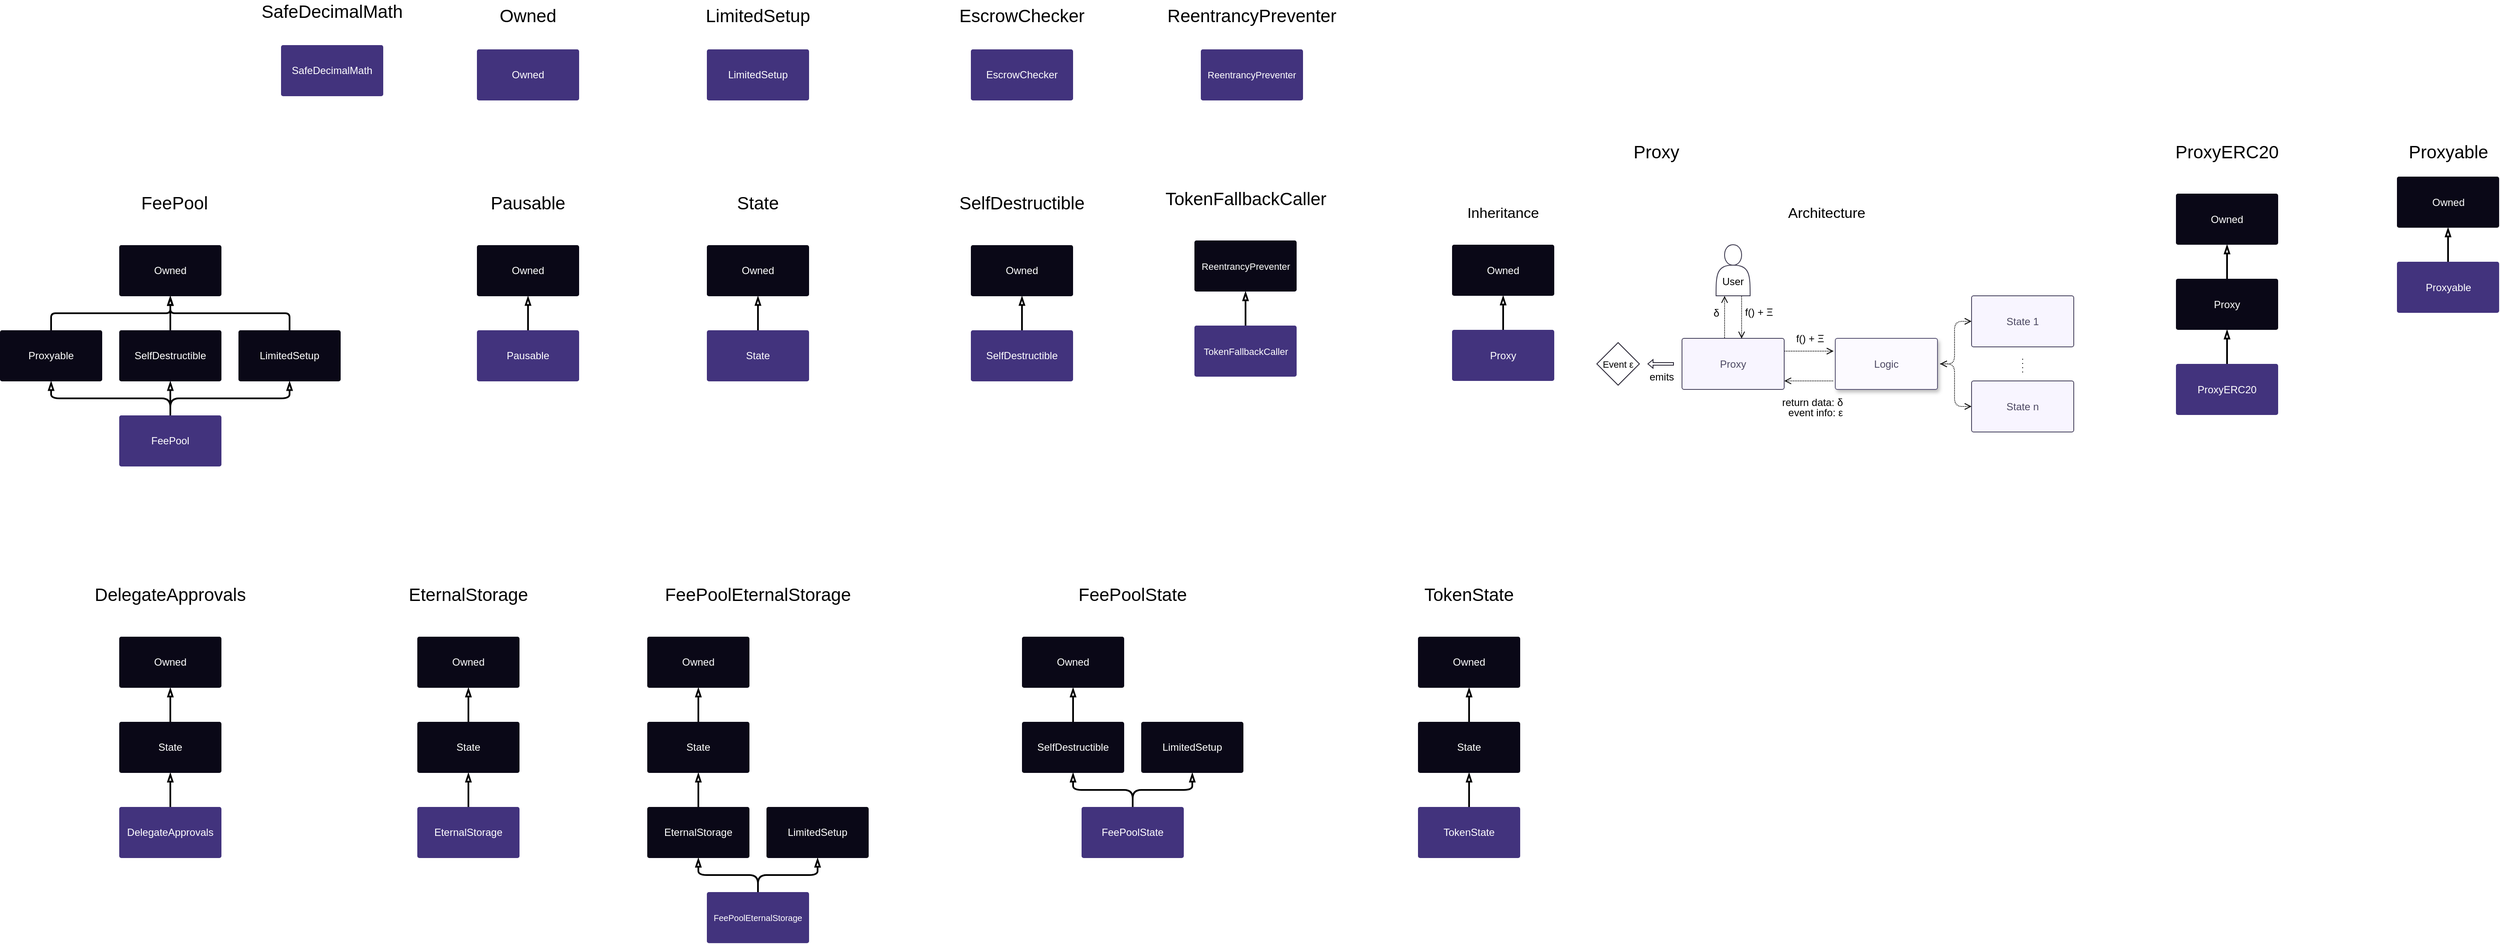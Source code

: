 <mxfile version="11.2.8" type="device" pages="1"><diagram id="GeBhjOawOfTG-TZ4o7KQ" name="Page-1"><mxGraphModel dx="1977" dy="2397" grid="1" gridSize="10" guides="1" tooltips="1" connect="1" arrows="1" fold="1" page="1" pageScale="1" pageWidth="850" pageHeight="1100" math="0" shadow="0"><root><mxCell id="0"/><mxCell id="1" parent="0"/><mxCell id="AA69jOeBU6M6I2S-nlwK-62" style="edgeStyle=orthogonalEdgeStyle;rounded=1;orthogonalLoop=1;jettySize=auto;html=1;exitX=0.5;exitY=0;exitDx=0;exitDy=0;entryX=0.5;entryY=1;entryDx=0;entryDy=0;endArrow=blockThin;endFill=0;strokeWidth=2;fontSize=21;" edge="1" parent="1" source="AA69jOeBU6M6I2S-nlwK-1" target="AA69jOeBU6M6I2S-nlwK-2"><mxGeometry relative="1" as="geometry"/></mxCell><mxCell id="AA69jOeBU6M6I2S-nlwK-63" style="edgeStyle=orthogonalEdgeStyle;rounded=1;orthogonalLoop=1;jettySize=auto;html=1;exitX=0.5;exitY=0;exitDx=0;exitDy=0;entryX=0.5;entryY=1;entryDx=0;entryDy=0;endArrow=blockThin;endFill=0;strokeWidth=2;fontSize=21;" edge="1" parent="1" source="AA69jOeBU6M6I2S-nlwK-1" target="AA69jOeBU6M6I2S-nlwK-5"><mxGeometry relative="1" as="geometry"/></mxCell><mxCell id="AA69jOeBU6M6I2S-nlwK-64" style="edgeStyle=orthogonalEdgeStyle;rounded=1;orthogonalLoop=1;jettySize=auto;html=1;exitX=0.5;exitY=0;exitDx=0;exitDy=0;entryX=0.5;entryY=1;entryDx=0;entryDy=0;endArrow=blockThin;endFill=0;strokeWidth=2;fontSize=21;" edge="1" parent="1" source="AA69jOeBU6M6I2S-nlwK-1" target="AA69jOeBU6M6I2S-nlwK-4"><mxGeometry relative="1" as="geometry"/></mxCell><mxCell id="AA69jOeBU6M6I2S-nlwK-1" value="&lt;font color=&quot;#FFFFFF&quot;&gt;FeePool&lt;/font&gt;" style="rounded=1;whiteSpace=wrap;html=1;fillColor=#42337D;strokeColor=none;arcSize=4;gradientColor=none;" vertex="1" parent="1"><mxGeometry x="180" y="320" width="120" height="60" as="geometry"/></mxCell><mxCell id="AA69jOeBU6M6I2S-nlwK-7" style="edgeStyle=orthogonalEdgeStyle;rounded=1;orthogonalLoop=1;jettySize=auto;html=1;exitX=0.5;exitY=0;exitDx=0;exitDy=0;entryX=0.5;entryY=1;entryDx=0;entryDy=0;strokeWidth=2;arcSize=10;endArrow=blockThin;endFill=0;" edge="1" parent="1" source="AA69jOeBU6M6I2S-nlwK-2" target="AA69jOeBU6M6I2S-nlwK-3"><mxGeometry relative="1" as="geometry"/></mxCell><UserObject label="&lt;font color=&quot;#FFFFFF&quot;&gt;SelfDestructible&lt;/font&gt;" link="SelfDestructible" id="AA69jOeBU6M6I2S-nlwK-2"><mxCell style="rounded=1;whiteSpace=wrap;html=1;fillColor=#0a0817;strokeColor=none;arcSize=4;" vertex="1" parent="1"><mxGeometry x="180" y="220" width="120" height="60" as="geometry"/></mxCell></UserObject><UserObject label="&lt;font color=&quot;#FFFFFF&quot;&gt;Owned&lt;/font&gt;" link="Owned" id="AA69jOeBU6M6I2S-nlwK-3"><mxCell style="rounded=1;whiteSpace=wrap;html=1;fillColor=#0a0817;strokeColor=none;arcSize=4;" vertex="1" parent="1"><mxGeometry x="180" y="120" width="120" height="60" as="geometry"/></mxCell></UserObject><mxCell id="AA69jOeBU6M6I2S-nlwK-9" style="edgeStyle=orthogonalEdgeStyle;rounded=1;orthogonalLoop=1;jettySize=auto;html=1;exitX=0.5;exitY=0;exitDx=0;exitDy=0;strokeWidth=2;arcSize=10;endArrow=blockThin;endFill=0;" edge="1" parent="1" source="AA69jOeBU6M6I2S-nlwK-4" target="AA69jOeBU6M6I2S-nlwK-3"><mxGeometry relative="1" as="geometry"/></mxCell><UserObject label="&lt;div&gt;&lt;font color=&quot;#FFFFFF&quot;&gt;LimitedSetup&lt;/font&gt;&lt;/div&gt;" link="LimitedSetup" id="AA69jOeBU6M6I2S-nlwK-4"><mxCell style="rounded=1;whiteSpace=wrap;html=1;fillColor=#0a0817;strokeColor=none;arcSize=4;" vertex="1" parent="1"><mxGeometry x="320" y="220" width="120" height="60" as="geometry"/></mxCell></UserObject><mxCell id="AA69jOeBU6M6I2S-nlwK-10" style="edgeStyle=orthogonalEdgeStyle;rounded=1;orthogonalLoop=1;jettySize=auto;html=1;exitX=0.5;exitY=0;exitDx=0;exitDy=0;strokeWidth=2;arcSize=10;endArrow=blockThin;endFill=0;" edge="1" parent="1" source="AA69jOeBU6M6I2S-nlwK-5" target="AA69jOeBU6M6I2S-nlwK-3"><mxGeometry relative="1" as="geometry"/></mxCell><UserObject label="&lt;font style=&quot;font-size: 12px&quot; color=&quot;#FFFFFF&quot;&gt;Proxyable&lt;/font&gt;" link="Proxyable" id="AA69jOeBU6M6I2S-nlwK-5"><mxCell style="rounded=1;whiteSpace=wrap;html=1;fillColor=#0a0817;strokeColor=none;arcSize=4;" vertex="1" parent="1"><mxGeometry x="40" y="220" width="120" height="60" as="geometry"/></mxCell></UserObject><mxCell id="AA69jOeBU6M6I2S-nlwK-16" value="Pausable" style="text;html=1;strokeColor=none;fillColor=none;align=center;verticalAlign=middle;whiteSpace=wrap;rounded=0;fontSize=21;" vertex="1" parent="1"><mxGeometry x="640" y="60" width="40" height="20" as="geometry"/></mxCell><mxCell id="AA69jOeBU6M6I2S-nlwK-17" value="FeePool" style="text;html=1;strokeColor=none;fillColor=none;align=center;verticalAlign=middle;whiteSpace=wrap;rounded=0;fontSize=21;" vertex="1" parent="1"><mxGeometry x="225" y="60" width="40" height="20" as="geometry"/></mxCell><mxCell id="AA69jOeBU6M6I2S-nlwK-18" style="edgeStyle=orthogonalEdgeStyle;rounded=1;orthogonalLoop=1;jettySize=auto;html=1;exitX=0.5;exitY=0;exitDx=0;exitDy=0;entryX=0.5;entryY=1;entryDx=0;entryDy=0;strokeWidth=2;arcSize=10;endArrow=blockThin;endFill=0;" edge="1" parent="1" source="AA69jOeBU6M6I2S-nlwK-19" target="AA69jOeBU6M6I2S-nlwK-20"><mxGeometry relative="1" as="geometry"/></mxCell><UserObject label="&lt;font color=&quot;#FFFFFF&quot;&gt;Pausable&lt;/font&gt;" id="AA69jOeBU6M6I2S-nlwK-19"><mxCell style="rounded=1;whiteSpace=wrap;html=1;fillColor=#42337D;strokeColor=none;arcSize=4;" vertex="1" parent="1"><mxGeometry x="600" y="220" width="120" height="60" as="geometry"/></mxCell></UserObject><UserObject label="&lt;font color=&quot;#FFFFFF&quot;&gt;Owned&lt;/font&gt;" link="Owned" id="AA69jOeBU6M6I2S-nlwK-20"><mxCell style="rounded=1;whiteSpace=wrap;html=1;fillColor=#0a0817;strokeColor=none;arcSize=4;" vertex="1" parent="1"><mxGeometry x="600" y="120" width="120" height="60" as="geometry"/></mxCell></UserObject><mxCell id="AA69jOeBU6M6I2S-nlwK-21" value="&lt;div&gt;SelfDestructible&lt;/div&gt;" style="text;html=1;strokeColor=none;fillColor=none;align=center;verticalAlign=middle;whiteSpace=wrap;rounded=0;fontSize=21;" vertex="1" parent="1"><mxGeometry x="1220" y="60" width="40" height="20" as="geometry"/></mxCell><mxCell id="AA69jOeBU6M6I2S-nlwK-73" style="edgeStyle=orthogonalEdgeStyle;rounded=1;orthogonalLoop=1;jettySize=auto;html=1;exitX=0.5;exitY=0;exitDx=0;exitDy=0;endArrow=blockThin;endFill=0;strokeWidth=2;fontSize=21;" edge="1" parent="1" source="AA69jOeBU6M6I2S-nlwK-32" target="AA69jOeBU6M6I2S-nlwK-35"><mxGeometry relative="1" as="geometry"/></mxCell><mxCell id="AA69jOeBU6M6I2S-nlwK-32" value="&lt;font color=&quot;#FFFFFF&quot;&gt;SelfDestructible&lt;/font&gt;" style="rounded=1;whiteSpace=wrap;html=1;fillColor=#42337D;strokeColor=none;arcSize=4;gradientColor=none;" vertex="1" parent="1"><mxGeometry x="1180" y="220" width="120" height="60" as="geometry"/></mxCell><UserObject label="&lt;font color=&quot;#FFFFFF&quot;&gt;Owned&lt;/font&gt;" link="Owned" id="AA69jOeBU6M6I2S-nlwK-35"><mxCell style="rounded=1;whiteSpace=wrap;html=1;fillColor=#0a0817;strokeColor=none;arcSize=4;" vertex="1" parent="1"><mxGeometry x="1180" y="120" width="120" height="60" as="geometry"/></mxCell></UserObject><mxCell id="AA69jOeBU6M6I2S-nlwK-36" style="edgeStyle=orthogonalEdgeStyle;rounded=1;orthogonalLoop=1;jettySize=auto;html=1;exitX=0.5;exitY=0;exitDx=0;exitDy=0;entryX=0.5;entryY=1;entryDx=0;entryDy=0;strokeWidth=2;arcSize=10;endArrow=blockThin;endFill=0;" edge="1" parent="1" source="AA69jOeBU6M6I2S-nlwK-37" target="AA69jOeBU6M6I2S-nlwK-38"><mxGeometry relative="1" as="geometry"/></mxCell><mxCell id="AA69jOeBU6M6I2S-nlwK-37" value="&lt;font color=&quot;#FFFFFF&quot;&gt;State&lt;/font&gt;" style="rounded=1;whiteSpace=wrap;html=1;fillColor=#42337D;strokeColor=none;arcSize=4;gradientColor=none;" vertex="1" parent="1"><mxGeometry x="870" y="220" width="120" height="60" as="geometry"/></mxCell><UserObject label="&lt;font color=&quot;#FFFFFF&quot;&gt;Owned&lt;/font&gt;" link="Owned" id="AA69jOeBU6M6I2S-nlwK-38"><mxCell style="rounded=1;whiteSpace=wrap;html=1;fillColor=#0a0817;strokeColor=none;arcSize=4;" vertex="1" parent="1"><mxGeometry x="870" y="120" width="120" height="60" as="geometry"/></mxCell></UserObject><mxCell id="AA69jOeBU6M6I2S-nlwK-39" value="State" style="text;html=1;strokeColor=none;fillColor=none;align=center;verticalAlign=middle;whiteSpace=wrap;rounded=0;fontSize=21;" vertex="1" parent="1"><mxGeometry x="910" y="60" width="40" height="20" as="geometry"/></mxCell><mxCell id="AA69jOeBU6M6I2S-nlwK-41" style="edgeStyle=orthogonalEdgeStyle;rounded=1;orthogonalLoop=1;jettySize=auto;html=1;exitX=0.5;exitY=0;exitDx=0;exitDy=0;entryX=0.5;entryY=1;entryDx=0;entryDy=0;strokeWidth=2;arcSize=10;endArrow=blockThin;endFill=0;" edge="1" parent="1" source="AA69jOeBU6M6I2S-nlwK-42" target="AA69jOeBU6M6I2S-nlwK-43"><mxGeometry relative="1" as="geometry"/></mxCell><UserObject label="&lt;font color=&quot;#FFFFFF&quot;&gt;DelegateApprovals&lt;/font&gt;" id="AA69jOeBU6M6I2S-nlwK-42"><mxCell style="rounded=1;whiteSpace=wrap;html=1;fillColor=#42337D;strokeColor=none;arcSize=4;gradientColor=none;" vertex="1" parent="1"><mxGeometry x="180" y="780" width="120" height="60" as="geometry"/></mxCell></UserObject><mxCell id="AA69jOeBU6M6I2S-nlwK-46" style="edgeStyle=orthogonalEdgeStyle;rounded=1;orthogonalLoop=1;jettySize=auto;html=1;exitX=0.5;exitY=0;exitDx=0;exitDy=0;entryX=0.5;entryY=1;entryDx=0;entryDy=0;endArrow=blockThin;endFill=0;strokeWidth=2;fontSize=21;" edge="1" parent="1" source="AA69jOeBU6M6I2S-nlwK-43" target="AA69jOeBU6M6I2S-nlwK-45"><mxGeometry relative="1" as="geometry"/></mxCell><UserObject label="&lt;font color=&quot;#FFFFFF&quot;&gt;State&lt;/font&gt;" link="State" id="AA69jOeBU6M6I2S-nlwK-43"><mxCell style="rounded=1;whiteSpace=wrap;html=1;fillColor=#0a0817;strokeColor=none;arcSize=4;" vertex="1" parent="1"><mxGeometry x="180" y="680" width="120" height="60" as="geometry"/></mxCell></UserObject><mxCell id="AA69jOeBU6M6I2S-nlwK-44" value="DelegateApprovals" style="text;html=1;strokeColor=none;fillColor=none;align=center;verticalAlign=middle;whiteSpace=wrap;rounded=0;fontSize=21;" vertex="1" parent="1"><mxGeometry x="220" y="520" width="40" height="20" as="geometry"/></mxCell><UserObject label="&lt;font color=&quot;#FFFFFF&quot;&gt;Owned&lt;/font&gt;" link="Owned" id="AA69jOeBU6M6I2S-nlwK-45"><mxCell style="rounded=1;whiteSpace=wrap;html=1;fillColor=#0a0817;strokeColor=none;arcSize=4;" vertex="1" parent="1"><mxGeometry x="180" y="580" width="120" height="60" as="geometry"/></mxCell></UserObject><mxCell id="AA69jOeBU6M6I2S-nlwK-47" style="edgeStyle=orthogonalEdgeStyle;rounded=1;orthogonalLoop=1;jettySize=auto;html=1;exitX=0.5;exitY=0;exitDx=0;exitDy=0;entryX=0.5;entryY=1;entryDx=0;entryDy=0;strokeWidth=2;arcSize=10;endArrow=blockThin;endFill=0;" edge="1" parent="1" source="AA69jOeBU6M6I2S-nlwK-48" target="AA69jOeBU6M6I2S-nlwK-50"><mxGeometry relative="1" as="geometry"/></mxCell><UserObject label="&lt;font color=&quot;#FFFFFF&quot;&gt;EternalStorage&lt;/font&gt;" id="AA69jOeBU6M6I2S-nlwK-48"><mxCell style="rounded=1;whiteSpace=wrap;html=1;fillColor=#42337D;strokeColor=none;arcSize=4;gradientColor=none;" vertex="1" parent="1"><mxGeometry x="530" y="780" width="120" height="60" as="geometry"/></mxCell></UserObject><mxCell id="AA69jOeBU6M6I2S-nlwK-49" style="edgeStyle=orthogonalEdgeStyle;rounded=1;orthogonalLoop=1;jettySize=auto;html=1;exitX=0.5;exitY=0;exitDx=0;exitDy=0;entryX=0.5;entryY=1;entryDx=0;entryDy=0;endArrow=blockThin;endFill=0;strokeWidth=2;fontSize=21;" edge="1" parent="1" source="AA69jOeBU6M6I2S-nlwK-50" target="AA69jOeBU6M6I2S-nlwK-52"><mxGeometry relative="1" as="geometry"/></mxCell><UserObject label="&lt;font color=&quot;#FFFFFF&quot;&gt;State&lt;/font&gt;" link="State" id="AA69jOeBU6M6I2S-nlwK-50"><mxCell style="rounded=1;whiteSpace=wrap;html=1;fillColor=#0a0817;strokeColor=none;arcSize=4;" vertex="1" parent="1"><mxGeometry x="530" y="680" width="120" height="60" as="geometry"/></mxCell></UserObject><mxCell id="AA69jOeBU6M6I2S-nlwK-51" value="EternalStorage" style="text;html=1;strokeColor=none;fillColor=none;align=center;verticalAlign=middle;whiteSpace=wrap;rounded=0;fontSize=21;" vertex="1" parent="1"><mxGeometry x="570" y="520" width="40" height="20" as="geometry"/></mxCell><UserObject label="&lt;font color=&quot;#FFFFFF&quot;&gt;Owned&lt;/font&gt;" link="Owned" id="AA69jOeBU6M6I2S-nlwK-52"><mxCell style="rounded=1;whiteSpace=wrap;html=1;fillColor=#0a0817;strokeColor=none;arcSize=4;" vertex="1" parent="1"><mxGeometry x="530" y="580" width="120" height="60" as="geometry"/></mxCell></UserObject><mxCell id="AA69jOeBU6M6I2S-nlwK-53" style="edgeStyle=orthogonalEdgeStyle;rounded=1;orthogonalLoop=1;jettySize=auto;html=1;exitX=0.5;exitY=0;exitDx=0;exitDy=0;entryX=0.5;entryY=1;entryDx=0;entryDy=0;strokeWidth=2;arcSize=10;endArrow=blockThin;endFill=0;" edge="1" parent="1" source="AA69jOeBU6M6I2S-nlwK-54" target="AA69jOeBU6M6I2S-nlwK-56"><mxGeometry relative="1" as="geometry"/></mxCell><UserObject label="&lt;font color=&quot;#FFFFFF&quot;&gt;EternalStorage&lt;/font&gt;" link="EternalStorage" id="AA69jOeBU6M6I2S-nlwK-54"><mxCell style="rounded=1;whiteSpace=wrap;html=1;fillColor=#0A0817;strokeColor=none;arcSize=4;gradientColor=none;" vertex="1" parent="1"><mxGeometry x="800" y="780" width="120" height="60" as="geometry"/></mxCell></UserObject><mxCell id="AA69jOeBU6M6I2S-nlwK-55" style="edgeStyle=orthogonalEdgeStyle;rounded=1;orthogonalLoop=1;jettySize=auto;html=1;exitX=0.5;exitY=0;exitDx=0;exitDy=0;entryX=0.5;entryY=1;entryDx=0;entryDy=0;endArrow=blockThin;endFill=0;strokeWidth=2;fontSize=21;" edge="1" parent="1" source="AA69jOeBU6M6I2S-nlwK-56" target="AA69jOeBU6M6I2S-nlwK-58"><mxGeometry relative="1" as="geometry"/></mxCell><UserObject label="&lt;font color=&quot;#FFFFFF&quot;&gt;State&lt;/font&gt;" link="State" id="AA69jOeBU6M6I2S-nlwK-56"><mxCell style="rounded=1;whiteSpace=wrap;html=1;fillColor=#0a0817;strokeColor=none;arcSize=4;" vertex="1" parent="1"><mxGeometry x="800" y="680" width="120" height="60" as="geometry"/></mxCell></UserObject><mxCell id="AA69jOeBU6M6I2S-nlwK-57" value="&lt;div&gt;FeePoolEternalStorage&lt;/div&gt;" style="text;html=1;strokeColor=none;fillColor=none;align=center;verticalAlign=middle;whiteSpace=wrap;rounded=0;fontSize=21;" vertex="1" parent="1"><mxGeometry x="910" y="520" width="40" height="20" as="geometry"/></mxCell><UserObject label="&lt;font color=&quot;#FFFFFF&quot;&gt;Owned&lt;/font&gt;" link="Owned" id="AA69jOeBU6M6I2S-nlwK-58"><mxCell style="rounded=1;whiteSpace=wrap;html=1;fillColor=#0a0817;strokeColor=none;arcSize=4;" vertex="1" parent="1"><mxGeometry x="800" y="580" width="120" height="60" as="geometry"/></mxCell></UserObject><mxCell id="AA69jOeBU6M6I2S-nlwK-67" style="edgeStyle=orthogonalEdgeStyle;rounded=1;orthogonalLoop=1;jettySize=auto;html=1;exitX=0.5;exitY=0;exitDx=0;exitDy=0;entryX=0.5;entryY=1;entryDx=0;entryDy=0;endArrow=blockThin;endFill=0;strokeWidth=2;fontSize=21;" edge="1" parent="1" source="AA69jOeBU6M6I2S-nlwK-59" target="AA69jOeBU6M6I2S-nlwK-54"><mxGeometry relative="1" as="geometry"/></mxCell><mxCell id="AA69jOeBU6M6I2S-nlwK-68" style="edgeStyle=orthogonalEdgeStyle;rounded=1;orthogonalLoop=1;jettySize=auto;html=1;exitX=0.5;exitY=0;exitDx=0;exitDy=0;endArrow=blockThin;endFill=0;strokeWidth=2;fontSize=21;" edge="1" parent="1" source="AA69jOeBU6M6I2S-nlwK-59" target="AA69jOeBU6M6I2S-nlwK-61"><mxGeometry relative="1" as="geometry"/></mxCell><UserObject label="&lt;font style=&quot;font-size: 10px&quot; color=&quot;#FFFFFF&quot;&gt;FeePoolEternalStorage&lt;/font&gt;" id="AA69jOeBU6M6I2S-nlwK-59"><mxCell style="rounded=1;whiteSpace=wrap;html=1;fillColor=#42337D;strokeColor=none;arcSize=4;gradientColor=none;" vertex="1" parent="1"><mxGeometry x="870" y="880" width="120" height="60" as="geometry"/></mxCell></UserObject><UserObject label="&lt;font color=&quot;#FFFFFF&quot;&gt;LimitedSetup&lt;/font&gt;" link="LimitedSetup" id="AA69jOeBU6M6I2S-nlwK-61"><mxCell style="rounded=1;whiteSpace=wrap;html=1;fillColor=#0A0817;strokeColor=none;arcSize=4;gradientColor=none;" vertex="1" parent="1"><mxGeometry x="940" y="780" width="120" height="60" as="geometry"/></mxCell></UserObject><UserObject label="&lt;font color=&quot;#FFFFFF&quot;&gt;Owned&lt;/font&gt;" id="AA69jOeBU6M6I2S-nlwK-69"><mxCell style="rounded=1;whiteSpace=wrap;html=1;fillColor=#42337D;strokeColor=none;arcSize=4;" vertex="1" parent="1"><mxGeometry x="600" y="-110" width="120" height="60" as="geometry"/></mxCell></UserObject><mxCell id="AA69jOeBU6M6I2S-nlwK-70" value="Owned" style="text;html=1;strokeColor=none;fillColor=none;align=center;verticalAlign=middle;whiteSpace=wrap;rounded=0;fontSize=21;" vertex="1" parent="1"><mxGeometry x="640" y="-160" width="40" height="20" as="geometry"/></mxCell><UserObject label="&lt;font color=&quot;#FFFFFF&quot;&gt;LimitedSetup&lt;/font&gt;" id="AA69jOeBU6M6I2S-nlwK-71"><mxCell style="rounded=1;whiteSpace=wrap;html=1;fillColor=#42337D;strokeColor=none;arcSize=4;" vertex="1" parent="1"><mxGeometry x="870" y="-110" width="120" height="60" as="geometry"/></mxCell></UserObject><mxCell id="AA69jOeBU6M6I2S-nlwK-72" value="LimitedSetup" style="text;html=1;strokeColor=none;fillColor=none;align=center;verticalAlign=middle;whiteSpace=wrap;rounded=0;fontSize=21;" vertex="1" parent="1"><mxGeometry x="910" y="-160" width="40" height="20" as="geometry"/></mxCell><mxCell id="AA69jOeBU6M6I2S-nlwK-74" style="edgeStyle=orthogonalEdgeStyle;rounded=1;orthogonalLoop=1;jettySize=auto;html=1;exitX=0.5;exitY=0;exitDx=0;exitDy=0;entryX=0.5;entryY=1;entryDx=0;entryDy=0;strokeWidth=2;arcSize=10;endArrow=blockThin;endFill=0;" edge="1" parent="1" source="AA69jOeBU6M6I2S-nlwK-75" target="AA69jOeBU6M6I2S-nlwK-77"><mxGeometry relative="1" as="geometry"/></mxCell><UserObject label="&lt;font color=&quot;#FFFFFF&quot;&gt;SelfDestructible&lt;/font&gt;" link="SelfDestructible" id="AA69jOeBU6M6I2S-nlwK-75"><mxCell style="rounded=1;whiteSpace=wrap;html=1;fillColor=#0A0817;strokeColor=none;arcSize=4;gradientColor=none;" vertex="1" parent="1"><mxGeometry x="1240" y="680" width="120" height="60" as="geometry"/></mxCell></UserObject><UserObject label="&lt;font color=&quot;#FFFFFF&quot;&gt;Owned&lt;/font&gt;" link="Owned" id="AA69jOeBU6M6I2S-nlwK-77"><mxCell style="rounded=1;whiteSpace=wrap;html=1;fillColor=#0a0817;strokeColor=none;arcSize=4;" vertex="1" parent="1"><mxGeometry x="1240" y="580" width="120" height="60" as="geometry"/></mxCell></UserObject><mxCell id="AA69jOeBU6M6I2S-nlwK-79" style="edgeStyle=orthogonalEdgeStyle;rounded=1;orthogonalLoop=1;jettySize=auto;html=1;exitX=0.5;exitY=0;exitDx=0;exitDy=0;entryX=0.5;entryY=1;entryDx=0;entryDy=0;endArrow=blockThin;endFill=0;strokeWidth=2;fontSize=21;" edge="1" parent="1" source="AA69jOeBU6M6I2S-nlwK-81" target="AA69jOeBU6M6I2S-nlwK-75"><mxGeometry relative="1" as="geometry"/></mxCell><mxCell id="AA69jOeBU6M6I2S-nlwK-80" style="edgeStyle=orthogonalEdgeStyle;rounded=1;orthogonalLoop=1;jettySize=auto;html=1;exitX=0.5;exitY=0;exitDx=0;exitDy=0;endArrow=blockThin;endFill=0;strokeWidth=2;fontSize=21;" edge="1" parent="1" source="AA69jOeBU6M6I2S-nlwK-81" target="AA69jOeBU6M6I2S-nlwK-82"><mxGeometry relative="1" as="geometry"/></mxCell><UserObject label="&lt;font style=&quot;font-size: 12px&quot; color=&quot;#FFFFFF&quot;&gt;FeePoolState&lt;/font&gt;" id="AA69jOeBU6M6I2S-nlwK-81"><mxCell style="rounded=1;whiteSpace=wrap;html=1;fillColor=#42337D;strokeColor=none;arcSize=4;gradientColor=none;" vertex="1" parent="1"><mxGeometry x="1310" y="780" width="120" height="60" as="geometry"/></mxCell></UserObject><UserObject label="&lt;font color=&quot;#FFFFFF&quot;&gt;LimitedSetup&lt;/font&gt;" link="LimitedSetup" id="AA69jOeBU6M6I2S-nlwK-82"><mxCell style="rounded=1;whiteSpace=wrap;html=1;fillColor=#0A0817;strokeColor=none;arcSize=4;gradientColor=none;" vertex="1" parent="1"><mxGeometry x="1380" y="680" width="120" height="60" as="geometry"/></mxCell></UserObject><mxCell id="AA69jOeBU6M6I2S-nlwK-83" value="&lt;div&gt;FeePoolState&lt;/div&gt;" style="text;html=1;strokeColor=none;fillColor=none;align=center;verticalAlign=middle;whiteSpace=wrap;rounded=0;fontSize=21;" vertex="1" parent="1"><mxGeometry x="1350" y="520" width="40" height="20" as="geometry"/></mxCell><mxCell id="AA69jOeBU6M6I2S-nlwK-88" value="Proxy" style="text;html=1;strokeColor=none;fillColor=none;align=center;verticalAlign=middle;whiteSpace=wrap;rounded=0;fontSize=21;" vertex="1" parent="1"><mxGeometry x="1965" y="-0.5" width="40" height="20" as="geometry"/></mxCell><mxCell id="AA69jOeBU6M6I2S-nlwK-89" style="edgeStyle=orthogonalEdgeStyle;rounded=1;orthogonalLoop=1;jettySize=auto;html=1;exitX=0.5;exitY=0;exitDx=0;exitDy=0;endArrow=blockThin;endFill=0;strokeWidth=2;fontSize=21;" edge="1" parent="1" source="AA69jOeBU6M6I2S-nlwK-90" target="AA69jOeBU6M6I2S-nlwK-91"><mxGeometry relative="1" as="geometry"/></mxCell><mxCell id="AA69jOeBU6M6I2S-nlwK-90" value="&lt;font color=&quot;#FFFFFF&quot;&gt;Proxy&lt;/font&gt;" style="rounded=1;whiteSpace=wrap;html=1;fillColor=#42337D;strokeColor=none;arcSize=4;gradientColor=none;" vertex="1" parent="1"><mxGeometry x="1745" y="219.5" width="120" height="60" as="geometry"/></mxCell><UserObject label="&lt;font color=&quot;#FFFFFF&quot;&gt;Owned&lt;/font&gt;" link="Owned" id="AA69jOeBU6M6I2S-nlwK-91"><mxCell style="rounded=1;whiteSpace=wrap;html=1;fillColor=#0a0817;strokeColor=none;arcSize=4;" vertex="1" parent="1"><mxGeometry x="1745" y="119.5" width="120" height="60" as="geometry"/></mxCell></UserObject><mxCell id="AA69jOeBU6M6I2S-nlwK-92" value="&lt;font style=&quot;font-size: 17px&quot;&gt;Inheritance&lt;/font&gt;" style="text;html=1;strokeColor=none;fillColor=none;align=center;verticalAlign=middle;whiteSpace=wrap;rounded=0;fontSize=21;" vertex="1" parent="1"><mxGeometry x="1785" y="69.5" width="40" height="20" as="geometry"/></mxCell><mxCell id="AA69jOeBU6M6I2S-nlwK-93" value="&lt;font style=&quot;font-size: 17px&quot;&gt;Architecture&lt;/font&gt;" style="text;html=1;strokeColor=none;fillColor=none;align=center;verticalAlign=middle;whiteSpace=wrap;rounded=0;fontSize=21;" vertex="1" parent="1"><mxGeometry x="2165" y="69.5" width="40" height="20" as="geometry"/></mxCell><mxCell id="AA69jOeBU6M6I2S-nlwK-123" style="edgeStyle=orthogonalEdgeStyle;rounded=1;orthogonalLoop=1;jettySize=auto;html=1;exitX=1;exitY=0.25;exitDx=0;exitDy=0;dashed=1;dashPattern=1 1;startArrow=none;startFill=0;endArrow=open;endFill=0;strokeWidth=1;fontSize=21;" edge="1" parent="1" source="AA69jOeBU6M6I2S-nlwK-96"><mxGeometry relative="1" as="geometry"><mxPoint x="2193" y="244.5" as="targetPoint"/><mxPoint x="2136.968" y="244.5" as="sourcePoint"/></mxGeometry></mxCell><mxCell id="AA69jOeBU6M6I2S-nlwK-128" value="&lt;font style=&quot;font-size: 12px&quot;&gt;f() + &lt;/font&gt;&lt;font style=&quot;font-size: 12px&quot;&gt;Ξ&lt;/font&gt;" style="text;html=1;resizable=0;points=[];align=center;verticalAlign=middle;labelBackgroundColor=#ffffff;fontSize=12;" vertex="1" connectable="0" parent="AA69jOeBU6M6I2S-nlwK-123"><mxGeometry x="0.228" y="-1" relative="1" as="geometry"><mxPoint x="-5.5" y="-16" as="offset"/></mxGeometry></mxCell><mxCell id="AA69jOeBU6M6I2S-nlwK-96" value="&lt;font color=&quot;#4D4963&quot;&gt;Proxy&lt;/font&gt;" style="rounded=1;whiteSpace=wrap;html=1;fillColor=#F8F5FF;strokeColor=#4D4963;arcSize=4;gradientColor=none;strokeWidth=1;" vertex="1" parent="1"><mxGeometry x="2015" y="229.5" width="120" height="60" as="geometry"/></mxCell><mxCell id="AA69jOeBU6M6I2S-nlwK-104" style="edgeStyle=orthogonalEdgeStyle;rounded=1;orthogonalLoop=1;jettySize=auto;html=1;exitX=1;exitY=0.5;exitDx=0;exitDy=0;entryX=0;entryY=0.5;entryDx=0;entryDy=0;dashed=1;startArrow=open;startFill=0;endArrow=open;endFill=0;strokeWidth=1;fontSize=21;dashPattern=1 1;" edge="1" parent="1" source="AA69jOeBU6M6I2S-nlwK-101" target="AA69jOeBU6M6I2S-nlwK-102"><mxGeometry relative="1" as="geometry"/></mxCell><mxCell id="AA69jOeBU6M6I2S-nlwK-114" style="edgeStyle=orthogonalEdgeStyle;rounded=1;orthogonalLoop=1;jettySize=auto;html=1;exitX=1;exitY=0.5;exitDx=0;exitDy=0;entryX=0;entryY=0.5;entryDx=0;entryDy=0;dashed=1;startArrow=none;startFill=0;endArrow=open;endFill=0;strokeWidth=1;fontSize=21;dashPattern=1 1;" edge="1" parent="1" source="AA69jOeBU6M6I2S-nlwK-101" target="AA69jOeBU6M6I2S-nlwK-113"><mxGeometry relative="1" as="geometry"/></mxCell><mxCell id="AA69jOeBU6M6I2S-nlwK-101" value="&lt;font color=&quot;#4D4963&quot;&gt;Logic&lt;br&gt;&lt;/font&gt;" style="rounded=1;whiteSpace=wrap;html=1;fillColor=#FCFAFF;strokeColor=#5D5878;arcSize=4;gradientColor=none;strokeWidth=1;glass=0;shadow=1;comic=0;perimeterSpacing=3;" vertex="1" parent="1"><mxGeometry x="2195" y="229.5" width="120" height="60" as="geometry"/></mxCell><mxCell id="AA69jOeBU6M6I2S-nlwK-102" value="&lt;font color=&quot;#4D4963&quot;&gt;State 1&lt;br&gt;&lt;/font&gt;" style="rounded=1;whiteSpace=wrap;html=1;fillColor=#F8F5FF;strokeColor=#4D4963;arcSize=4;gradientColor=none;strokeWidth=1;" vertex="1" parent="1"><mxGeometry x="2355" y="179.5" width="120" height="60" as="geometry"/></mxCell><mxCell id="AA69jOeBU6M6I2S-nlwK-112" style="edgeStyle=orthogonalEdgeStyle;rounded=1;orthogonalLoop=1;jettySize=auto;html=1;exitX=0.5;exitY=1;exitDx=0;exitDy=0;entryX=0.5;entryY=0;entryDx=0;entryDy=0;startArrow=none;startFill=0;endArrow=open;endFill=0;strokeWidth=1;fontSize=21;dashed=1;dashPattern=1 1;" edge="1" parent="1"><mxGeometry relative="1" as="geometry"><mxPoint x="2085" y="179.7" as="sourcePoint"/><mxPoint x="2085" y="229.7" as="targetPoint"/></mxGeometry></mxCell><mxCell id="AA69jOeBU6M6I2S-nlwK-126" value="&lt;font style=&quot;font-size: 12px&quot;&gt;f()&lt;/font&gt; + Ξ " style="text;html=1;resizable=0;points=[];align=center;verticalAlign=middle;labelBackgroundColor=#ffffff;fontSize=12;" vertex="1" connectable="0" parent="AA69jOeBU6M6I2S-nlwK-112"><mxGeometry x="0.04" y="1" relative="1" as="geometry"><mxPoint x="19" y="-6.5" as="offset"/></mxGeometry></mxCell><mxCell id="AA69jOeBU6M6I2S-nlwK-110" value="&lt;div&gt;&lt;br&gt;&lt;/div&gt;&lt;div style=&quot;font-size: 12px&quot;&gt;User&lt;br&gt;&lt;/div&gt;" style="shape=actor;whiteSpace=wrap;html=1;strokeColor=#3D3A4F;strokeWidth=1;fillColor=#FFFFFF;gradientColor=none;fontSize=21;" vertex="1" parent="1"><mxGeometry x="2055" y="119.5" width="40" height="60" as="geometry"/></mxCell><mxCell id="AA69jOeBU6M6I2S-nlwK-113" value="&lt;font color=&quot;#4D4963&quot;&gt;State n&lt;/font&gt;" style="rounded=1;whiteSpace=wrap;html=1;fillColor=#F8F5FF;strokeColor=#4D4963;arcSize=4;gradientColor=none;strokeWidth=1;" vertex="1" parent="1"><mxGeometry x="2355" y="279.5" width="120" height="60" as="geometry"/></mxCell><mxCell id="AA69jOeBU6M6I2S-nlwK-115" value="" style="endArrow=none;dashed=1;html=1;dashPattern=1 4;strokeWidth=1;fontSize=21;" edge="1" parent="1"><mxGeometry width="50" height="50" relative="1" as="geometry"><mxPoint x="2415" y="269.5" as="sourcePoint"/><mxPoint x="2415" y="249.5" as="targetPoint"/></mxGeometry></mxCell><mxCell id="AA69jOeBU6M6I2S-nlwK-125" style="edgeStyle=orthogonalEdgeStyle;rounded=1;orthogonalLoop=1;jettySize=auto;html=1;exitX=1.001;exitY=0.833;exitDx=0;exitDy=0;dashed=1;dashPattern=1 1;startArrow=open;startFill=0;endArrow=none;endFill=0;strokeWidth=1;fontSize=21;exitPerimeter=0;" edge="1" parent="1" source="AA69jOeBU6M6I2S-nlwK-96"><mxGeometry relative="1" as="geometry"><mxPoint x="2193" y="279.5" as="targetPoint"/><mxPoint x="2136.968" y="279.5" as="sourcePoint"/></mxGeometry></mxCell><mxCell id="AA69jOeBU6M6I2S-nlwK-132" value="&lt;p style=&quot;line-height: 60%; font-size: 12px;&quot; align=&quot;right&quot;&gt;&lt;font style=&quot;font-size: 12px;&quot;&gt;&lt;span style=&quot;font-size: 12px;&quot;&gt;&lt;font style=&quot;font-size: 12px;&quot;&gt;return data: &lt;span style=&quot;font-size: 12px;&quot; lang=&quot;el&quot;&gt;δ&lt;/span&gt;&lt;/font&gt;&lt;/span&gt;&lt;span style=&quot;font-size: 12px;&quot;&gt;&lt;font style=&quot;font-size: 12px;&quot;&gt;&lt;span style=&quot;line-height: 100%; font-size: 12px;&quot; lang=&quot;el&quot;&gt;&lt;br style=&quot;font-size: 12px;&quot;&gt;event info: &lt;/span&gt;&lt;span title=&quot;Greek language text&quot; style=&quot;font-size: 12px;&quot; lang=&quot;el&quot;&gt;ε&lt;/span&gt;&lt;/font&gt;&lt;/span&gt;&lt;span style=&quot;font-size: 12px;&quot;&gt;&lt;font style=&quot;font-size: 12px;&quot;&gt;&lt;span style=&quot;font-size: 12px;&quot; lang=&quot;el&quot;&gt;&lt;/span&gt;&lt;/font&gt;&lt;/span&gt;&lt;/font&gt;&lt;/p&gt;&lt;div style=&quot;font-size: 12px;&quot; align=&quot;right&quot;&gt;&lt;font style=&quot;font-size: 12px;&quot;&gt;&lt;span style=&quot;font-size: 12px;&quot;&gt;&lt;/span&gt;&lt;/font&gt;&lt;/div&gt;&lt;div style=&quot;font-size: 12px;&quot; align=&quot;right&quot;&gt;&lt;font style=&quot;font-size: 12px;&quot;&gt;&lt;span style=&quot;font-size: 12px;&quot;&gt;&lt;font style=&quot;font-size: 12px;&quot;&gt;&lt;span style=&quot;font-size: 12px;&quot; lang=&quot;el&quot;&gt;&lt;/span&gt;&lt;/font&gt;&lt;/span&gt;&lt;/font&gt;&lt;/div&gt;&lt;p style=&quot;font-size: 12px;&quot; align=&quot;right&quot;&gt;&lt;/p&gt;" style="text;html=1;resizable=0;points=[];align=right;verticalAlign=middle;labelBackgroundColor=none;fontSize=12;" vertex="1" connectable="0" parent="AA69jOeBU6M6I2S-nlwK-125"><mxGeometry x="0.069" relative="1" as="geometry"><mxPoint x="39" y="30" as="offset"/></mxGeometry></mxCell><mxCell id="AA69jOeBU6M6I2S-nlwK-129" style="edgeStyle=orthogonalEdgeStyle;rounded=1;orthogonalLoop=1;jettySize=auto;html=1;exitX=0.5;exitY=1;exitDx=0;exitDy=0;entryX=0.5;entryY=0;entryDx=0;entryDy=0;startArrow=open;startFill=0;endArrow=none;endFill=0;strokeWidth=1;fontSize=21;dashed=1;dashPattern=1 1;" edge="1" parent="1"><mxGeometry relative="1" as="geometry"><mxPoint x="2065" y="179.7" as="sourcePoint"/><mxPoint x="2065" y="229.7" as="targetPoint"/></mxGeometry></mxCell><mxCell id="AA69jOeBU6M6I2S-nlwK-131" value="&lt;font style=&quot;font-size: 12px&quot;&gt;&lt;span lang=&quot;el&quot;&gt;δ&lt;/span&gt;&lt;/font&gt;" style="text;html=1;resizable=0;points=[];align=center;verticalAlign=middle;labelBackgroundColor=#ffffff;fontSize=12;" vertex="1" connectable="0" parent="AA69jOeBU6M6I2S-nlwK-129"><mxGeometry x="-0.088" y="1" relative="1" as="geometry"><mxPoint x="-11" y="-3" as="offset"/></mxGeometry></mxCell><mxCell id="AA69jOeBU6M6I2S-nlwK-133" value="&lt;font style=&quot;font-size: 11px&quot;&gt;Event &lt;font style=&quot;font-size: 11px&quot;&gt;&lt;span&gt;&lt;font style=&quot;font-size: 11px&quot;&gt;&lt;span title=&quot;Greek language text&quot; lang=&quot;el&quot;&gt;ε&lt;/span&gt;&lt;/font&gt;&lt;/span&gt;&lt;/font&gt;&lt;/font&gt;" style="rhombus;whiteSpace=wrap;html=1;shadow=0;glass=0;comic=0;labelBackgroundColor=none;strokeColor=#2A2736;strokeWidth=1;fillColor=#FFFFFF;gradientColor=none;fontSize=12;rounded=0;" vertex="1" parent="1"><mxGeometry x="1915" y="234.5" width="50" height="50" as="geometry"/></mxCell><mxCell id="AA69jOeBU6M6I2S-nlwK-135" value="" style="shape=singleArrow;direction=west;whiteSpace=wrap;html=1;rounded=0;shadow=0;glass=0;comic=0;labelBackgroundColor=none;strokeColor=#2A2736;strokeWidth=1;fillColor=#FFFFFF;gradientColor=none;fontSize=12;" vertex="1" parent="1"><mxGeometry x="1975" y="254.5" width="30" height="10" as="geometry"/></mxCell><mxCell id="AA69jOeBU6M6I2S-nlwK-141" value="&lt;font style=&quot;font-size: 12px&quot;&gt;emits&lt;/font&gt;" style="text;html=1;resizable=0;points=[];autosize=1;align=left;verticalAlign=top;spacingTop=-4;fontSize=12;" vertex="1" parent="1"><mxGeometry x="1975" y="264.5" width="40" height="20" as="geometry"/></mxCell><mxCell id="AA69jOeBU6M6I2S-nlwK-142" style="edgeStyle=orthogonalEdgeStyle;rounded=1;orthogonalLoop=1;jettySize=auto;html=1;exitX=0.5;exitY=0;exitDx=0;exitDy=0;entryX=0.5;entryY=1;entryDx=0;entryDy=0;strokeWidth=2;arcSize=10;endArrow=blockThin;endFill=0;" edge="1" parent="1" source="AA69jOeBU6M6I2S-nlwK-143" target="AA69jOeBU6M6I2S-nlwK-145"><mxGeometry relative="1" as="geometry"/></mxCell><UserObject label="&lt;font color=&quot;#FFFFFF&quot;&gt;ProxyERC20&lt;/font&gt;" id="AA69jOeBU6M6I2S-nlwK-143"><mxCell style="rounded=1;whiteSpace=wrap;html=1;fillColor=#42337D;strokeColor=none;arcSize=4;gradientColor=none;" vertex="1" parent="1"><mxGeometry x="2595" y="259.5" width="120" height="60" as="geometry"/></mxCell></UserObject><mxCell id="AA69jOeBU6M6I2S-nlwK-144" style="edgeStyle=orthogonalEdgeStyle;rounded=1;orthogonalLoop=1;jettySize=auto;html=1;exitX=0.5;exitY=0;exitDx=0;exitDy=0;entryX=0.5;entryY=1;entryDx=0;entryDy=0;endArrow=blockThin;endFill=0;strokeWidth=2;fontSize=21;" edge="1" parent="1" source="AA69jOeBU6M6I2S-nlwK-145" target="AA69jOeBU6M6I2S-nlwK-147"><mxGeometry relative="1" as="geometry"/></mxCell><UserObject label="&lt;font color=&quot;#FFFFFF&quot;&gt;Proxy&lt;/font&gt;" link="Proxy" id="AA69jOeBU6M6I2S-nlwK-145"><mxCell style="rounded=1;whiteSpace=wrap;html=1;fillColor=#0a0817;strokeColor=none;arcSize=4;" vertex="1" parent="1"><mxGeometry x="2595" y="159.5" width="120" height="60" as="geometry"/></mxCell></UserObject><mxCell id="AA69jOeBU6M6I2S-nlwK-146" value="&lt;div&gt;ProxyERC20&lt;/div&gt;" style="text;html=1;strokeColor=none;fillColor=none;align=center;verticalAlign=middle;whiteSpace=wrap;rounded=0;fontSize=21;" vertex="1" parent="1"><mxGeometry x="2635" y="-0.5" width="40" height="20" as="geometry"/></mxCell><UserObject label="&lt;font color=&quot;#FFFFFF&quot;&gt;Owned&lt;/font&gt;" link="Owned" id="AA69jOeBU6M6I2S-nlwK-147"><mxCell style="rounded=1;whiteSpace=wrap;html=1;fillColor=#0a0817;strokeColor=none;arcSize=4;" vertex="1" parent="1"><mxGeometry x="2595" y="59.5" width="120" height="60" as="geometry"/></mxCell></UserObject><mxCell id="AA69jOeBU6M6I2S-nlwK-148" value="Proxyable" style="text;html=1;strokeColor=none;fillColor=none;align=center;verticalAlign=middle;whiteSpace=wrap;rounded=0;fontSize=21;" vertex="1" parent="1"><mxGeometry x="2894.5" y="-0.5" width="40" height="20" as="geometry"/></mxCell><mxCell id="AA69jOeBU6M6I2S-nlwK-149" style="edgeStyle=orthogonalEdgeStyle;rounded=1;orthogonalLoop=1;jettySize=auto;html=1;exitX=0.5;exitY=0;exitDx=0;exitDy=0;endArrow=blockThin;endFill=0;strokeWidth=2;fontSize=21;" edge="1" parent="1" source="AA69jOeBU6M6I2S-nlwK-150" target="AA69jOeBU6M6I2S-nlwK-151"><mxGeometry relative="1" as="geometry"/></mxCell><mxCell id="AA69jOeBU6M6I2S-nlwK-150" value="&lt;font color=&quot;#FFFFFF&quot;&gt;Proxyable&lt;/font&gt;" style="rounded=1;whiteSpace=wrap;html=1;fillColor=#42337D;strokeColor=none;arcSize=4;gradientColor=none;" vertex="1" parent="1"><mxGeometry x="2854.5" y="139.5" width="120" height="60" as="geometry"/></mxCell><UserObject label="&lt;font color=&quot;#FFFFFF&quot;&gt;Owned&lt;/font&gt;" link="Owned" id="AA69jOeBU6M6I2S-nlwK-151"><mxCell style="rounded=1;whiteSpace=wrap;html=1;fillColor=#0a0817;strokeColor=none;arcSize=4;" vertex="1" parent="1"><mxGeometry x="2854.5" y="39.5" width="120" height="60" as="geometry"/></mxCell></UserObject><UserObject label="&lt;font color=&quot;#FFFFFF&quot;&gt;EscrowChecker&lt;/font&gt;" id="AA69jOeBU6M6I2S-nlwK-153"><mxCell style="rounded=1;whiteSpace=wrap;html=1;fillColor=#42337D;strokeColor=none;arcSize=4;" vertex="1" parent="1"><mxGeometry x="1180" y="-110" width="120" height="60" as="geometry"/></mxCell></UserObject><mxCell id="AA69jOeBU6M6I2S-nlwK-154" value="EscrowChecker" style="text;html=1;strokeColor=none;fillColor=none;align=center;verticalAlign=middle;whiteSpace=wrap;rounded=0;fontSize=21;" vertex="1" parent="1"><mxGeometry x="1220" y="-160" width="40" height="20" as="geometry"/></mxCell><UserObject label="&lt;font style=&quot;font-size: 11px&quot; color=&quot;#FFFFFF&quot;&gt;ReentrancyPreventer&lt;/font&gt;" id="AA69jOeBU6M6I2S-nlwK-155"><mxCell style="rounded=1;whiteSpace=wrap;html=1;fillColor=#42337D;strokeColor=none;arcSize=4;" vertex="1" parent="1"><mxGeometry x="1450" y="-110" width="120" height="60" as="geometry"/></mxCell></UserObject><mxCell id="AA69jOeBU6M6I2S-nlwK-156" value="ReentrancyPreventer" style="text;html=1;strokeColor=none;fillColor=none;align=center;verticalAlign=middle;whiteSpace=wrap;rounded=0;fontSize=21;" vertex="1" parent="1"><mxGeometry x="1490" y="-160" width="40" height="20" as="geometry"/></mxCell><mxCell id="AA69jOeBU6M6I2S-nlwK-159" value="&lt;div&gt;TokenFallbackCaller&lt;/div&gt;" style="text;html=1;strokeColor=none;fillColor=none;align=center;verticalAlign=middle;whiteSpace=wrap;rounded=0;fontSize=21;" vertex="1" parent="1"><mxGeometry x="1482.5" y="54.5" width="40" height="20" as="geometry"/></mxCell><mxCell id="AA69jOeBU6M6I2S-nlwK-160" style="edgeStyle=orthogonalEdgeStyle;rounded=1;orthogonalLoop=1;jettySize=auto;html=1;exitX=0.5;exitY=0;exitDx=0;exitDy=0;endArrow=blockThin;endFill=0;strokeWidth=2;fontSize=21;" edge="1" parent="1" source="AA69jOeBU6M6I2S-nlwK-161" target="AA69jOeBU6M6I2S-nlwK-162"><mxGeometry relative="1" as="geometry"/></mxCell><mxCell id="AA69jOeBU6M6I2S-nlwK-161" value="&lt;font style=&quot;font-size: 11px&quot; color=&quot;#FFFFFF&quot;&gt;TokenFallbackCaller&lt;/font&gt;" style="rounded=1;whiteSpace=wrap;html=1;fillColor=#42337D;strokeColor=none;arcSize=4;gradientColor=none;" vertex="1" parent="1"><mxGeometry x="1442.5" y="214.5" width="120" height="60" as="geometry"/></mxCell><UserObject label="&lt;font style=&quot;font-size: 11px&quot; color=&quot;#FFFFFF&quot;&gt;ReentrancyPreventer&lt;/font&gt;" link="ReentrancyPreventer" id="AA69jOeBU6M6I2S-nlwK-162"><mxCell style="rounded=1;whiteSpace=wrap;html=1;fillColor=#0a0817;strokeColor=none;arcSize=4;" vertex="1" parent="1"><mxGeometry x="1442.5" y="114.5" width="120" height="60" as="geometry"/></mxCell></UserObject><mxCell id="AA69jOeBU6M6I2S-nlwK-163" style="edgeStyle=orthogonalEdgeStyle;rounded=1;orthogonalLoop=1;jettySize=auto;html=1;exitX=0.5;exitY=0;exitDx=0;exitDy=0;entryX=0.5;entryY=1;entryDx=0;entryDy=0;strokeWidth=2;arcSize=10;endArrow=blockThin;endFill=0;" edge="1" parent="1" source="AA69jOeBU6M6I2S-nlwK-164" target="AA69jOeBU6M6I2S-nlwK-166"><mxGeometry relative="1" as="geometry"/></mxCell><UserObject label="&lt;font color=&quot;#FFFFFF&quot;&gt;TokenState&lt;/font&gt;" id="AA69jOeBU6M6I2S-nlwK-164"><mxCell style="rounded=1;whiteSpace=wrap;html=1;fillColor=#42337D;strokeColor=none;arcSize=4;gradientColor=none;" vertex="1" parent="1"><mxGeometry x="1705" y="780" width="120" height="60" as="geometry"/></mxCell></UserObject><mxCell id="AA69jOeBU6M6I2S-nlwK-165" style="edgeStyle=orthogonalEdgeStyle;rounded=1;orthogonalLoop=1;jettySize=auto;html=1;exitX=0.5;exitY=0;exitDx=0;exitDy=0;entryX=0.5;entryY=1;entryDx=0;entryDy=0;endArrow=blockThin;endFill=0;strokeWidth=2;fontSize=21;" edge="1" parent="1" source="AA69jOeBU6M6I2S-nlwK-166" target="AA69jOeBU6M6I2S-nlwK-168"><mxGeometry relative="1" as="geometry"/></mxCell><UserObject label="&lt;font color=&quot;#FFFFFF&quot;&gt;State&lt;/font&gt;" link="State" id="AA69jOeBU6M6I2S-nlwK-166"><mxCell style="rounded=1;whiteSpace=wrap;html=1;fillColor=#0a0817;strokeColor=none;arcSize=4;" vertex="1" parent="1"><mxGeometry x="1705" y="680" width="120" height="60" as="geometry"/></mxCell></UserObject><mxCell id="AA69jOeBU6M6I2S-nlwK-167" value="TokenState" style="text;html=1;strokeColor=none;fillColor=none;align=center;verticalAlign=middle;whiteSpace=wrap;rounded=0;fontSize=21;" vertex="1" parent="1"><mxGeometry x="1745" y="520" width="40" height="20" as="geometry"/></mxCell><UserObject label="&lt;font color=&quot;#FFFFFF&quot;&gt;Owned&lt;/font&gt;" link="Owned" id="AA69jOeBU6M6I2S-nlwK-168"><mxCell style="rounded=1;whiteSpace=wrap;html=1;fillColor=#0a0817;strokeColor=none;arcSize=4;" vertex="1" parent="1"><mxGeometry x="1705" y="580" width="120" height="60" as="geometry"/></mxCell></UserObject><UserObject label="&lt;font style=&quot;font-size: 12px&quot; color=&quot;#FFFFFF&quot;&gt;SafeDecimalMath&lt;/font&gt;" id="AA69jOeBU6M6I2S-nlwK-169"><mxCell style="rounded=1;whiteSpace=wrap;html=1;fillColor=#42337D;strokeColor=none;arcSize=4;" vertex="1" parent="1"><mxGeometry x="370" y="-115" width="120" height="60" as="geometry"/></mxCell></UserObject><mxCell id="AA69jOeBU6M6I2S-nlwK-170" value="SafeDecimalMath" style="text;html=1;strokeColor=none;fillColor=none;align=center;verticalAlign=middle;whiteSpace=wrap;rounded=0;fontSize=21;" vertex="1" parent="1"><mxGeometry x="410" y="-165" width="40" height="20" as="geometry"/></mxCell></root></mxGraphModel></diagram></mxfile>